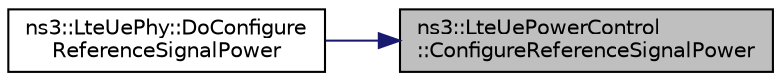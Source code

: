 digraph "ns3::LteUePowerControl::ConfigureReferenceSignalPower"
{
 // LATEX_PDF_SIZE
  edge [fontname="Helvetica",fontsize="10",labelfontname="Helvetica",labelfontsize="10"];
  node [fontname="Helvetica",fontsize="10",shape=record];
  rankdir="RL";
  Node1 [label="ns3::LteUePowerControl\l::ConfigureReferenceSignalPower",height=0.2,width=0.4,color="black", fillcolor="grey75", style="filled", fontcolor="black",tooltip="Configure reference signal power (dBm) function."];
  Node1 -> Node2 [dir="back",color="midnightblue",fontsize="10",style="solid",fontname="Helvetica"];
  Node2 [label="ns3::LteUePhy::DoConfigure\lReferenceSignalPower",height=0.2,width=0.4,color="black", fillcolor="white", style="filled",URL="$classns3_1_1_lte_ue_phy.html#a656cde41dffde397ae30f8eae8cfe603",tooltip="Configure reference signal power function."];
}
